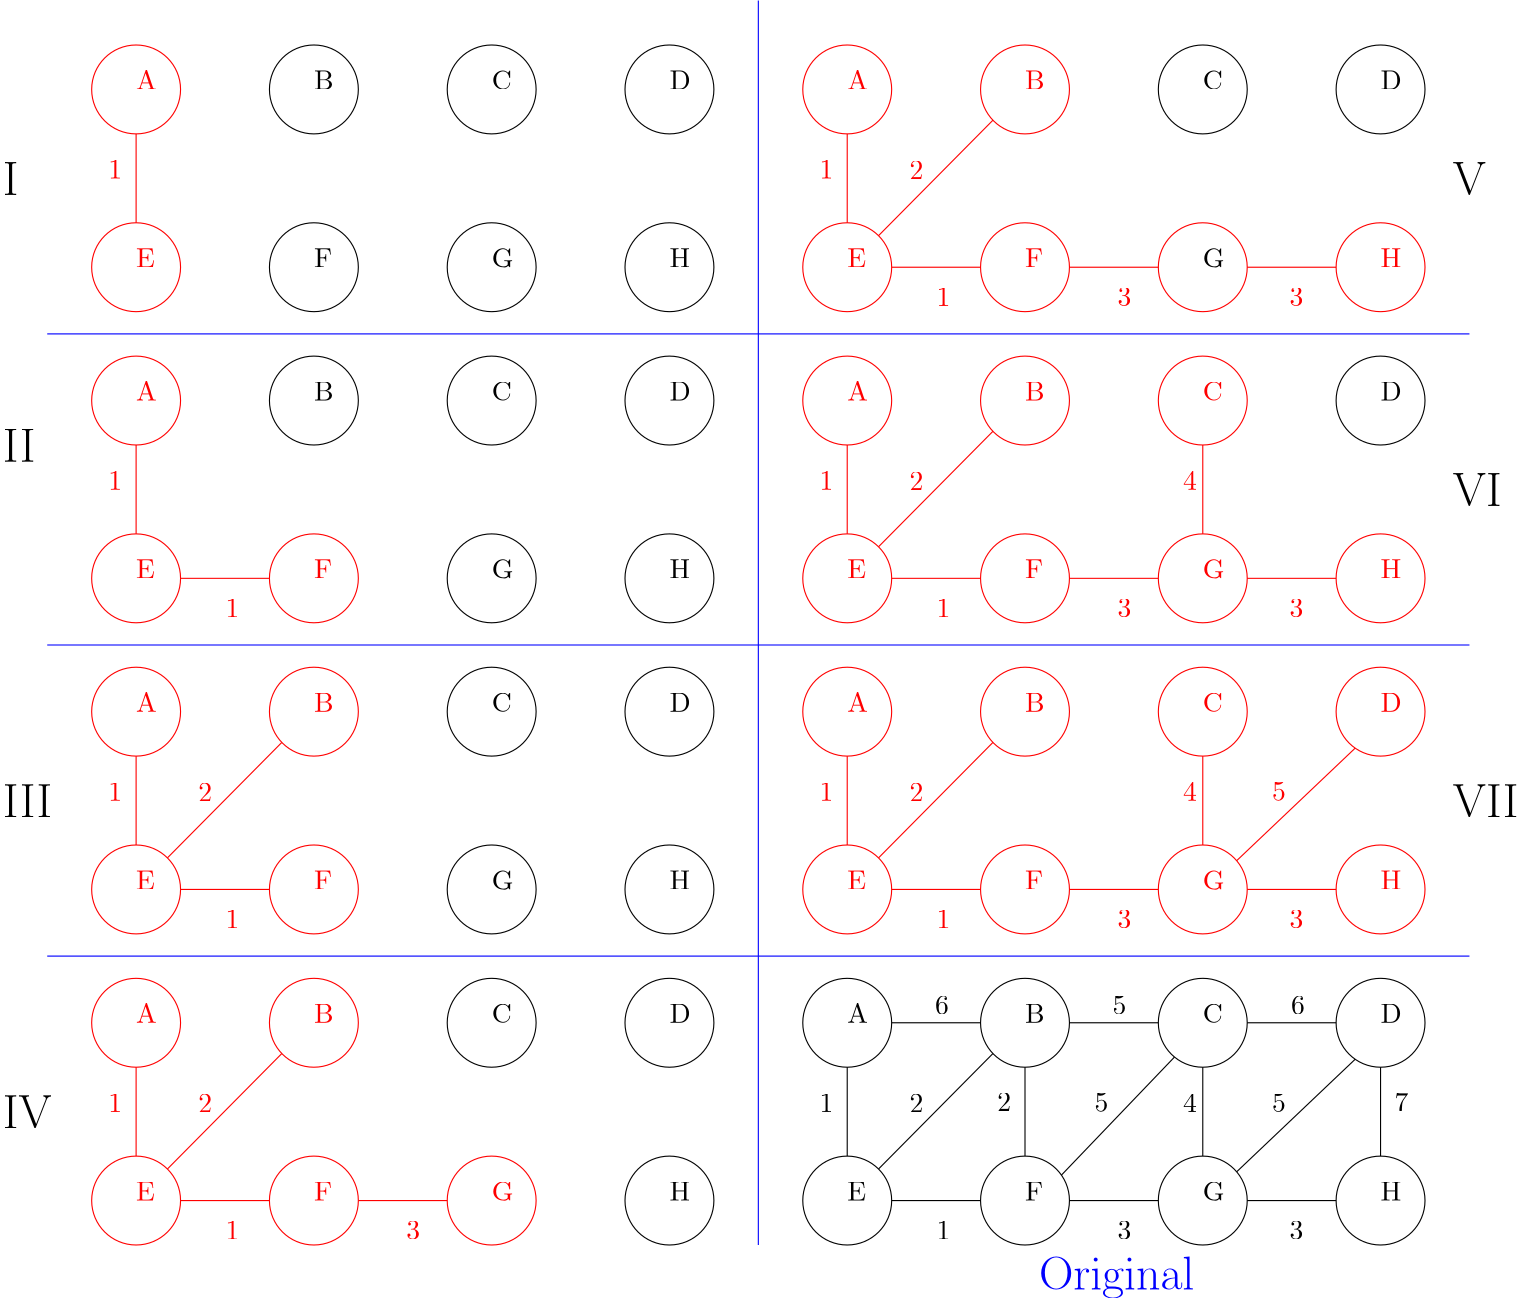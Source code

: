 <?xml version="1.0"?>
<!DOCTYPE ipe SYSTEM "ipe.dtd">
<ipe version="70206" creator="Ipe 7.2.7">
<info created="D:20181208023801" modified="D:20181209020028"/>
<ipestyle name="basic">
<symbol name="arrow/arc(spx)">
<path stroke="sym-stroke" fill="sym-stroke" pen="sym-pen">
0 0 m
-1 0.333 l
-1 -0.333 l
h
</path>
</symbol>
<symbol name="arrow/farc(spx)">
<path stroke="sym-stroke" fill="white" pen="sym-pen">
0 0 m
-1 0.333 l
-1 -0.333 l
h
</path>
</symbol>
<symbol name="arrow/ptarc(spx)">
<path stroke="sym-stroke" fill="sym-stroke" pen="sym-pen">
0 0 m
-1 0.333 l
-0.8 0 l
-1 -0.333 l
h
</path>
</symbol>
<symbol name="arrow/fptarc(spx)">
<path stroke="sym-stroke" fill="white" pen="sym-pen">
0 0 m
-1 0.333 l
-0.8 0 l
-1 -0.333 l
h
</path>
</symbol>
<symbol name="mark/circle(sx)" transformations="translations">
<path fill="sym-stroke">
0.6 0 0 0.6 0 0 e
0.4 0 0 0.4 0 0 e
</path>
</symbol>
<symbol name="mark/disk(sx)" transformations="translations">
<path fill="sym-stroke">
0.6 0 0 0.6 0 0 e
</path>
</symbol>
<symbol name="mark/fdisk(sfx)" transformations="translations">
<group>
<path fill="sym-fill">
0.5 0 0 0.5 0 0 e
</path>
<path fill="sym-stroke" fillrule="eofill">
0.6 0 0 0.6 0 0 e
0.4 0 0 0.4 0 0 e
</path>
</group>
</symbol>
<symbol name="mark/box(sx)" transformations="translations">
<path fill="sym-stroke" fillrule="eofill">
-0.6 -0.6 m
0.6 -0.6 l
0.6 0.6 l
-0.6 0.6 l
h
-0.4 -0.4 m
0.4 -0.4 l
0.4 0.4 l
-0.4 0.4 l
h
</path>
</symbol>
<symbol name="mark/square(sx)" transformations="translations">
<path fill="sym-stroke">
-0.6 -0.6 m
0.6 -0.6 l
0.6 0.6 l
-0.6 0.6 l
h
</path>
</symbol>
<symbol name="mark/fsquare(sfx)" transformations="translations">
<group>
<path fill="sym-fill">
-0.5 -0.5 m
0.5 -0.5 l
0.5 0.5 l
-0.5 0.5 l
h
</path>
<path fill="sym-stroke" fillrule="eofill">
-0.6 -0.6 m
0.6 -0.6 l
0.6 0.6 l
-0.6 0.6 l
h
-0.4 -0.4 m
0.4 -0.4 l
0.4 0.4 l
-0.4 0.4 l
h
</path>
</group>
</symbol>
<symbol name="mark/cross(sx)" transformations="translations">
<group>
<path fill="sym-stroke">
-0.43 -0.57 m
0.57 0.43 l
0.43 0.57 l
-0.57 -0.43 l
h
</path>
<path fill="sym-stroke">
-0.43 0.57 m
0.57 -0.43 l
0.43 -0.57 l
-0.57 0.43 l
h
</path>
</group>
</symbol>
<symbol name="arrow/fnormal(spx)">
<path stroke="sym-stroke" fill="white" pen="sym-pen">
0 0 m
-1 0.333 l
-1 -0.333 l
h
</path>
</symbol>
<symbol name="arrow/pointed(spx)">
<path stroke="sym-stroke" fill="sym-stroke" pen="sym-pen">
0 0 m
-1 0.333 l
-0.8 0 l
-1 -0.333 l
h
</path>
</symbol>
<symbol name="arrow/fpointed(spx)">
<path stroke="sym-stroke" fill="white" pen="sym-pen">
0 0 m
-1 0.333 l
-0.8 0 l
-1 -0.333 l
h
</path>
</symbol>
<symbol name="arrow/linear(spx)">
<path stroke="sym-stroke" pen="sym-pen">
-1 0.333 m
0 0 l
-1 -0.333 l
</path>
</symbol>
<symbol name="arrow/fdouble(spx)">
<path stroke="sym-stroke" fill="white" pen="sym-pen">
0 0 m
-1 0.333 l
-1 -0.333 l
h
-1 0 m
-2 0.333 l
-2 -0.333 l
h
</path>
</symbol>
<symbol name="arrow/double(spx)">
<path stroke="sym-stroke" fill="sym-stroke" pen="sym-pen">
0 0 m
-1 0.333 l
-1 -0.333 l
h
-1 0 m
-2 0.333 l
-2 -0.333 l
h
</path>
</symbol>
<pen name="heavier" value="0.8"/>
<pen name="fat" value="1.2"/>
<pen name="ultrafat" value="2"/>
<symbolsize name="large" value="5"/>
<symbolsize name="small" value="2"/>
<symbolsize name="tiny" value="1.1"/>
<arrowsize name="large" value="10"/>
<arrowsize name="small" value="5"/>
<arrowsize name="tiny" value="3"/>
<color name="red" value="1 0 0"/>
<color name="green" value="0 1 0"/>
<color name="blue" value="0 0 1"/>
<color name="yellow" value="1 1 0"/>
<color name="orange" value="1 0.647 0"/>
<color name="gold" value="1 0.843 0"/>
<color name="purple" value="0.627 0.125 0.941"/>
<color name="gray" value="0.745"/>
<color name="brown" value="0.647 0.165 0.165"/>
<color name="navy" value="0 0 0.502"/>
<color name="pink" value="1 0.753 0.796"/>
<color name="seagreen" value="0.18 0.545 0.341"/>
<color name="turquoise" value="0.251 0.878 0.816"/>
<color name="violet" value="0.933 0.51 0.933"/>
<color name="darkblue" value="0 0 0.545"/>
<color name="darkcyan" value="0 0.545 0.545"/>
<color name="darkgray" value="0.663"/>
<color name="darkgreen" value="0 0.392 0"/>
<color name="darkmagenta" value="0.545 0 0.545"/>
<color name="darkorange" value="1 0.549 0"/>
<color name="darkred" value="0.545 0 0"/>
<color name="lightblue" value="0.678 0.847 0.902"/>
<color name="lightcyan" value="0.878 1 1"/>
<color name="lightgray" value="0.827"/>
<color name="lightgreen" value="0.565 0.933 0.565"/>
<color name="lightyellow" value="1 1 0.878"/>
<dashstyle name="dashed" value="[4] 0"/>
<dashstyle name="dotted" value="[1 3] 0"/>
<dashstyle name="dash dotted" value="[4 2 1 2] 0"/>
<dashstyle name="dash dot dotted" value="[4 2 1 2 1 2] 0"/>
<textsize name="large" value="\large"/>
<textsize name="Large" value="\Large"/>
<textsize name="LARGE" value="\LARGE"/>
<textsize name="huge" value="\huge"/>
<textsize name="Huge" value="\Huge"/>
<textsize name="small" value="\small"/>
<textsize name="footnote" value="\footnotesize"/>
<textsize name="tiny" value="\tiny"/>
<textstyle name="center" begin="\begin{center}" end="\end{center}"/>
<textstyle name="itemize" begin="\begin{itemize}" end="\end{itemize}"/>
<textstyle name="item" begin="\begin{itemize}\item{}" end="\end{itemize}"/>
<gridsize name="4 pts" value="4"/>
<gridsize name="8 pts (~3 mm)" value="8"/>
<gridsize name="16 pts (~6 mm)" value="16"/>
<gridsize name="32 pts (~12 mm)" value="32"/>
<gridsize name="10 pts (~3.5 mm)" value="10"/>
<gridsize name="20 pts (~7 mm)" value="20"/>
<gridsize name="14 pts (~5 mm)" value="14"/>
<gridsize name="28 pts (~10 mm)" value="28"/>
<gridsize name="56 pts (~20 mm)" value="56"/>
<anglesize name="90 deg" value="90"/>
<anglesize name="60 deg" value="60"/>
<anglesize name="45 deg" value="45"/>
<anglesize name="30 deg" value="30"/>
<anglesize name="22.5 deg" value="22.5"/>
<opacity name="10%" value="0.1"/>
<opacity name="30%" value="0.3"/>
<opacity name="50%" value="0.5"/>
<opacity name="75%" value="0.75"/>
<tiling name="falling" angle="-60" step="4" width="1"/>
<tiling name="rising" angle="30" step="4" width="1"/>
</ipestyle>
<page>
<layer name="alpha"/>
<view layers="alpha" active="alpha"/>
<path layer="alpha" matrix="1 0 0 1 -64 0" stroke="red">
16 0 0 16 160 800 e
</path>
<path matrix="1 0 0 1 -64 0" stroke="black">
16 0 0 16 224 800 e
</path>
<path matrix="1 0 0 1 -64 0" stroke="black">
16 0 0 16 288 800 e
</path>
<path matrix="1 0 0 1 -128 0" stroke="black">
16 0 0 16 288 736 e
</path>
<path matrix="1 0 0 1 128 64" stroke="black">
16 0 0 16 160 736 e
</path>
<path matrix="1 0 0 1 64 64" stroke="black">
16 0 0 16 160 672 e
</path>
<path matrix="1 0 0 1 64 64" stroke="black">
16 0 0 16 224 672 e
</path>
<text matrix="1 0 0 1 -64 0" transformations="translations" pos="160 800" stroke="red" type="label" width="7.472" height="6.808" depth="0" valign="baseline">A</text>
<text matrix="1 0 0 1 -64 0" transformations="translations" pos="224 800" stroke="black" type="label" width="7.057" height="6.808" depth="0" valign="baseline">B</text>
<text matrix="1 0 0 1 -64 0" transformations="translations" pos="288 800" stroke="black" type="label" width="7.195" height="6.808" depth="0" valign="baseline">C</text>
<text matrix="1 0 0 1 128 64" transformations="translations" pos="160 736" stroke="black" type="label" width="7.61" height="6.808" depth="0" valign="baseline">D</text>
<text matrix="1 0 0 1 -128 0" transformations="translations" pos="288 736" stroke="black" type="label" width="6.503" height="6.808" depth="0" valign="baseline">F</text>
<text matrix="1 0 0 1 64 64" transformations="translations" pos="160 672" stroke="black" type="label" width="7.818" height="6.808" depth="0" valign="baseline">G</text>
<text matrix="1 0 0 1 64 64" transformations="translations" pos="224 672" stroke="black" type="label" width="7.472" height="6.808" depth="0" valign="baseline">H</text>
<path matrix="1 0 0 1 -192 0" stroke="red">
16 0 0 16 288 736 e
</path>
<text matrix="1 0 0 1 -192 0" transformations="translations" pos="288 736" stroke="red" type="label" width="6.78" height="6.808" depth="0" valign="baseline">E</text>
<path stroke="red">
96 784 m
96 752 l
</path>
<text matrix="1 0 0 1 -10 0" transformations="translations" pos="96 767.897" stroke="red" type="label" width="4.981" height="6.42" depth="0" valign="baseline">1</text>
<path matrix="1 0 0 1 -64 -112" stroke="red">
16 0 0 16 160 800 e
</path>
<path matrix="1 0 0 1 -64 -112" stroke="black">
16 0 0 16 224 800 e
</path>
<path matrix="1 0 0 1 -64 -112" stroke="black">
16 0 0 16 288 800 e
</path>
<path matrix="1 0 0 1 -128 -112" stroke="red">
16 0 0 16 288 736 e
</path>
<path matrix="1 0 0 1 128 -48" stroke="black">
16 0 0 16 160 736 e
</path>
<path matrix="1 0 0 1 64 -48" stroke="black">
16 0 0 16 160 672 e
</path>
<path matrix="1 0 0 1 64 -48" stroke="black">
16 0 0 16 224 672 e
</path>
<text matrix="1 0 0 1 -64 -112" transformations="translations" pos="160 800" stroke="red" type="label" width="7.472" height="6.808" depth="0" valign="baseline">A</text>
<text matrix="1 0 0 1 -64 -112" transformations="translations" pos="224 800" stroke="black" type="label" width="7.057" height="6.808" depth="0" valign="baseline">B</text>
<text matrix="1 0 0 1 -64 -112" transformations="translations" pos="288 800" stroke="black" type="label" width="7.195" height="6.808" depth="0" valign="baseline">C</text>
<text matrix="1 0 0 1 128 -48" transformations="translations" pos="160 736" stroke="black" type="label" width="7.61" height="6.808" depth="0" valign="baseline">D</text>
<text matrix="1 0 0 1 -128 -112" transformations="translations" pos="288 736" stroke="red" type="label" width="6.503" height="6.808" depth="0" valign="baseline">F</text>
<text matrix="1 0 0 1 64 -48" transformations="translations" pos="160 672" stroke="black" type="label" width="7.818" height="6.808" depth="0" valign="baseline">G</text>
<text matrix="1 0 0 1 64 -48" transformations="translations" pos="224 672" stroke="black" type="label" width="7.472" height="6.808" depth="0" valign="baseline">H</text>
<path matrix="1 0 0 1 -192 -112" stroke="red">
16 0 0 16 288 736 e
</path>
<text matrix="1 0 0 1 -192 -112" transformations="translations" pos="288 736" stroke="red" type="label" width="6.78" height="6.808" depth="0" valign="baseline">E</text>
<path matrix="1 0 0 1 0 -112" stroke="red">
96 784 m
96 752 l
</path>
<text matrix="1 0 0 1 -10 -112" transformations="translations" pos="96 767.897" stroke="red" type="label" width="4.981" height="6.42" depth="0" valign="baseline">1</text>
<path matrix="1 0 0 1 0 -112" stroke="red">
112 736 m
144 736 l
</path>
<text matrix="1 0 0 1 0 -126" transformations="translations" pos="128.158 736" stroke="red" type="label" width="4.981" height="6.42" depth="0" valign="baseline">1</text>
<path matrix="1 0 0 1 -64 -224" stroke="red">
16 0 0 16 160 800 e
</path>
<path matrix="1 0 0 1 -64 -224" stroke="red">
16 0 0 16 224 800 e
</path>
<path matrix="1 0 0 1 -64 -224" stroke="black">
16 0 0 16 288 800 e
</path>
<path matrix="1 0 0 1 -128 -224" stroke="red">
16 0 0 16 288 736 e
</path>
<path matrix="1 0 0 1 128 -160" stroke="black">
16 0 0 16 160 736 e
</path>
<path matrix="1 0 0 1 64 -160" stroke="black">
16 0 0 16 160 672 e
</path>
<path matrix="1 0 0 1 64 -160" stroke="black">
16 0 0 16 224 672 e
</path>
<text matrix="1 0 0 1 -64 -224" transformations="translations" pos="160 800" stroke="red" type="label" width="7.472" height="6.808" depth="0" valign="baseline">A</text>
<text matrix="1 0 0 1 -64 -224" transformations="translations" pos="224 800" stroke="red" type="label" width="7.057" height="6.808" depth="0" valign="baseline">B</text>
<text matrix="1 0 0 1 -64 -224" transformations="translations" pos="288 800" stroke="black" type="label" width="7.195" height="6.808" depth="0" valign="baseline">C</text>
<text matrix="1 0 0 1 128 -160" transformations="translations" pos="160 736" stroke="black" type="label" width="7.61" height="6.808" depth="0" valign="baseline">D</text>
<text matrix="1 0 0 1 -128 -224" transformations="translations" pos="288 736" stroke="red" type="label" width="6.503" height="6.808" depth="0" valign="baseline">F</text>
<text matrix="1 0 0 1 64 -160" transformations="translations" pos="160 672" stroke="black" type="label" width="7.818" height="6.808" depth="0" valign="baseline">G</text>
<text matrix="1 0 0 1 64 -160" transformations="translations" pos="224 672" stroke="black" type="label" width="7.472" height="6.808" depth="0" valign="baseline">H</text>
<path matrix="1 0 0 1 -192 -224" stroke="red">
16 0 0 16 288 736 e
</path>
<text matrix="1 0 0 1 -192 -224" transformations="translations" pos="288 736" stroke="red" type="label" width="6.78" height="6.808" depth="0" valign="baseline">E</text>
<path matrix="1 0 0 1 0 -224" stroke="red">
96 784 m
96 752 l
</path>
<text matrix="1 0 0 1 -10 -224" transformations="translations" pos="96 767.897" stroke="red" type="label" width="4.981" height="6.42" depth="0" valign="baseline">1</text>
<path matrix="1 0 0 1 0 -224" stroke="red">
112 736 m
144 736 l
</path>
<text matrix="1 0 0 1 0 -238" transformations="translations" pos="128.158 736" stroke="red" type="label" width="4.981" height="6.42" depth="0" valign="baseline">1</text>
<text matrix="1 0 0 1 0 -6" transformations="translations" pos="48 768" stroke="black" type="label" width="5.64" height="11.761" depth="0" valign="baseline" size="LARGE">I</text>
<text matrix="1 0 0 1 0 -102" transformations="translations" pos="48 768" stroke="black" type="label" width="11.73" height="11.761" depth="0" valign="baseline" size="LARGE">II</text>
<text matrix="1 0 0 1 0 -230" transformations="translations" pos="48 768" stroke="black" type="label" width="17.819" height="11.761" depth="0" valign="baseline" size="LARGE">III</text>
<path matrix="1 0 0 1 0 -224" stroke="red">
107.267 747.361 m
148.45 788.928 l
</path>
<text matrix="1 0 0 1 -10 -225" transformations="translations" pos="128.411 768.702" stroke="red" type="label" width="4.981" height="6.42" depth="0" valign="baseline">2</text>
<path matrix="1 0 0 1 -64 -336" stroke="red">
16 0 0 16 160 800 e
</path>
<path matrix="1 0 0 1 -64 -336" stroke="red">
16 0 0 16 224 800 e
</path>
<path matrix="1 0 0 1 -64 -336" stroke="black">
16 0 0 16 288 800 e
</path>
<path matrix="1 0 0 1 -128 -336" stroke="red">
16 0 0 16 288 736 e
</path>
<path matrix="1 0 0 1 128 -272" stroke="black">
16 0 0 16 160 736 e
</path>
<path matrix="1 0 0 1 64 -272" stroke="red">
16 0 0 16 160 672 e
</path>
<path matrix="1 0 0 1 64 -272" stroke="black">
16 0 0 16 224 672 e
</path>
<text matrix="1 0 0 1 -64 -336" transformations="translations" pos="160 800" stroke="red" type="label" width="7.472" height="6.808" depth="0" valign="baseline">A</text>
<text matrix="1 0 0 1 -64 -336" transformations="translations" pos="224 800" stroke="red" type="label" width="7.057" height="6.808" depth="0" valign="baseline">B</text>
<text matrix="1 0 0 1 -64 -336" transformations="translations" pos="288 800" stroke="black" type="label" width="7.195" height="6.808" depth="0" valign="baseline">C</text>
<text matrix="1 0 0 1 128 -272" transformations="translations" pos="160 736" stroke="black" type="label" width="7.61" height="6.808" depth="0" valign="baseline">D</text>
<text matrix="1 0 0 1 -128 -336" transformations="translations" pos="288 736" stroke="red" type="label" width="6.503" height="6.808" depth="0" valign="baseline">F</text>
<text matrix="1 0 0 1 64 -272" transformations="translations" pos="160 672" stroke="red" type="label" width="7.818" height="6.808" depth="0" valign="baseline">G</text>
<text matrix="1 0 0 1 64 -272" transformations="translations" pos="224 672" stroke="black" type="label" width="7.472" height="6.808" depth="0" valign="baseline">H</text>
<path matrix="1 0 0 1 -192 -336" stroke="red">
16 0 0 16 288 736 e
</path>
<text matrix="1 0 0 1 -192 -336" transformations="translations" pos="288 736" stroke="red" type="label" width="6.78" height="6.808" depth="0" valign="baseline">E</text>
<path matrix="1 0 0 1 0 -336" stroke="red">
96 784 m
96 752 l
</path>
<text matrix="1 0 0 1 -10 -336" transformations="translations" pos="96 767.897" stroke="red" type="label" width="4.981" height="6.42" depth="0" valign="baseline">1</text>
<path matrix="1 0 0 1 0 -336" stroke="red">
112 736 m
144 736 l
</path>
<text matrix="1 0 0 1 0 -350" transformations="translations" pos="128.158 736" stroke="red" type="label" width="4.981" height="6.42" depth="0" valign="baseline">1</text>
<text matrix="1 0 0 1 0 -342" transformations="translations" pos="48 768" stroke="black" type="label" width="17.576" height="11.761" depth="0" valign="baseline" size="LARGE">IV</text>
<path matrix="1 0 0 1 0 -336" stroke="red">
107.267 747.361 m
148.45 788.928 l
</path>
<text matrix="1 0 0 1 -10 -337" transformations="translations" pos="128.411 768.702" stroke="red" type="label" width="4.981" height="6.42" depth="0" valign="baseline">2</text>
<path matrix="1 0 0 1 0 -336" stroke="red">
176 736 m
208 736 l
</path>
<text matrix="1 0 0 1 0 -350" transformations="translations" pos="193.275 736" stroke="red" type="label" width="4.981" height="6.42" depth="0" valign="baseline">3</text>
<path matrix="1 0 0 1 192 0" stroke="red">
16 0 0 16 160 800 e
</path>
<path matrix="1 0 0 1 192 0" stroke="red">
16 0 0 16 224 800 e
</path>
<path matrix="1 0 0 1 192 0" stroke="black">
16 0 0 16 288 800 e
</path>
<path matrix="1 0 0 1 128 0" stroke="red">
16 0 0 16 288 736 e
</path>
<path matrix="1 0 0 1 384 64" stroke="black">
16 0 0 16 160 736 e
</path>
<path matrix="1 0 0 1 320 64" stroke="red">
16 0 0 16 160 672 e
</path>
<path matrix="1 0 0 1 320 64" stroke="red">
16 0 0 16 224 672 e
</path>
<text matrix="1 0 0 1 192 0" transformations="translations" pos="160 800" stroke="red" type="label" width="7.472" height="6.808" depth="0" valign="baseline">A</text>
<text matrix="1 0 0 1 192 0" transformations="translations" pos="224 800" stroke="red" type="label" width="7.057" height="6.808" depth="0" valign="baseline">B</text>
<text matrix="1 0 0 1 192 0" transformations="translations" pos="288 800" stroke="black" type="label" width="7.195" height="6.808" depth="0" valign="baseline">C</text>
<text matrix="1 0 0 1 384 64" transformations="translations" pos="160 736" stroke="black" type="label" width="7.61" height="6.808" depth="0" valign="baseline">D</text>
<text matrix="1 0 0 1 128 0" transformations="translations" pos="288 736" stroke="red" type="label" width="6.503" height="6.808" depth="0" valign="baseline">F</text>
<text matrix="1 0 0 1 320 64" transformations="translations" pos="160 672" stroke="black" type="label" width="7.818" height="6.808" depth="0" valign="baseline">G</text>
<text matrix="1 0 0 1 320 64" transformations="translations" pos="224 672" stroke="red" type="label" width="7.472" height="6.808" depth="0" valign="baseline">H</text>
<path matrix="1 0 0 1 64 0" stroke="red">
16 0 0 16 288 736 e
</path>
<text matrix="1 0 0 1 64 0" transformations="translations" pos="288 736" stroke="red" type="label" width="6.78" height="6.808" depth="0" valign="baseline">E</text>
<path matrix="1 0 0 1 256 0" stroke="red">
96 784 m
96 752 l
</path>
<text matrix="1 0 0 1 246 0" transformations="translations" pos="96 767.897" stroke="red" type="label" width="4.981" height="6.42" depth="0" valign="baseline">1</text>
<path matrix="1 0 0 1 256 0" stroke="red">
112 736 m
144 736 l
</path>
<text matrix="1 0 0 1 256 -14" transformations="translations" pos="128.158 736" stroke="red" type="label" width="4.981" height="6.42" depth="0" valign="baseline">1</text>
<text matrix="1 0 0 1 522 -6" transformations="translations" pos="48 768" stroke="black" type="label" width="11.936" height="11.761" depth="0" valign="baseline" size="LARGE">V</text>
<path matrix="1 0 0 1 256 0" stroke="red">
107.267 747.361 m
148.45 788.928 l
</path>
<text matrix="1 0 0 1 246 -1" transformations="translations" pos="128.411 768.702" stroke="red" type="label" width="4.981" height="6.42" depth="0" valign="baseline">2</text>
<path matrix="1 0 0 1 256 0" stroke="red">
176 736 m
208 736 l
</path>
<text matrix="1 0 0 1 256 -14" transformations="translations" pos="193.275 736" stroke="red" type="label" width="4.981" height="6.42" depth="0" valign="baseline">3</text>
<path matrix="1 0 0 1 256 0" stroke="red">
240 736 m
272 736 l
</path>
<text matrix="1 0 0 1 256 -14" transformations="translations" pos="255.206 736" stroke="red" type="label" width="4.981" height="6.42" depth="0" valign="baseline">3</text>
<path matrix="1 0 0 1 192 -112" stroke="red">
16 0 0 16 160 800 e
</path>
<path matrix="1 0 0 1 192 -112" stroke="red">
16 0 0 16 224 800 e
</path>
<path matrix="1 0 0 1 192 -112" stroke="red">
16 0 0 16 288 800 e
</path>
<path matrix="1 0 0 1 128 -112" stroke="red">
16 0 0 16 288 736 e
</path>
<path matrix="1 0 0 1 384 -48" stroke="black">
16 0 0 16 160 736 e
</path>
<path matrix="1 0 0 1 320 -48" stroke="red">
16 0 0 16 160 672 e
</path>
<path matrix="1 0 0 1 320 -48" stroke="red">
16 0 0 16 224 672 e
</path>
<text matrix="1 0 0 1 192 -112" transformations="translations" pos="160 800" stroke="red" type="label" width="7.472" height="6.808" depth="0" valign="baseline">A</text>
<text matrix="1 0 0 1 192 -112" transformations="translations" pos="224 800" stroke="red" type="label" width="7.057" height="6.808" depth="0" valign="baseline">B</text>
<text matrix="1 0 0 1 192 -112" transformations="translations" pos="288 800" stroke="red" type="label" width="7.195" height="6.808" depth="0" valign="baseline">C</text>
<text matrix="1 0 0 1 384 -48" transformations="translations" pos="160 736" stroke="black" type="label" width="7.61" height="6.808" depth="0" valign="baseline">D</text>
<text matrix="1 0 0 1 128 -112" transformations="translations" pos="288 736" stroke="red" type="label" width="6.503" height="6.808" depth="0" valign="baseline">F</text>
<text matrix="1 0 0 1 320 -48" transformations="translations" pos="160 672" stroke="red" type="label" width="7.818" height="6.808" depth="0" valign="baseline">G</text>
<text matrix="1 0 0 1 320 -48" transformations="translations" pos="224 672" stroke="red" type="label" width="7.472" height="6.808" depth="0" valign="baseline">H</text>
<path matrix="1 0 0 1 64 -112" stroke="red">
16 0 0 16 288 736 e
</path>
<text matrix="1 0 0 1 64 -112" transformations="translations" pos="288 736" stroke="red" type="label" width="6.78" height="6.808" depth="0" valign="baseline">E</text>
<path matrix="1 0 0 1 256 -112" stroke="red">
96 784 m
96 752 l
</path>
<text matrix="1 0 0 1 246 -112" transformations="translations" pos="96 767.897" stroke="red" type="label" width="4.981" height="6.42" depth="0" valign="baseline">1</text>
<path matrix="1 0 0 1 256 -112" stroke="red">
112 736 m
144 736 l
</path>
<text matrix="1 0 0 1 256 -126" transformations="translations" pos="128.158 736" stroke="red" type="label" width="4.981" height="6.42" depth="0" valign="baseline">1</text>
<text matrix="1 0 0 1 522 -118" transformations="translations" pos="48 768" stroke="black" type="label" width="17.576" height="11.761" depth="0" valign="baseline" size="LARGE">VI</text>
<path matrix="1 0 0 1 256 -112" stroke="red">
107.267 747.361 m
148.45 788.928 l
</path>
<text matrix="1 0 0 1 246 -113" transformations="translations" pos="128.411 768.702" stroke="red" type="label" width="4.981" height="6.42" depth="0" valign="baseline">2</text>
<path matrix="1 0 0 1 256 -112" stroke="red">
176 736 m
208 736 l
</path>
<text matrix="1 0 0 1 256 -126" transformations="translations" pos="193.275 736" stroke="red" type="label" width="4.981" height="6.42" depth="0" valign="baseline">3</text>
<path matrix="1 0 0 1 256 -112" stroke="red">
240 736 m
272 736 l
</path>
<text matrix="1 0 0 1 256 -126" transformations="translations" pos="255.206 736" stroke="red" type="label" width="4.981" height="6.42" depth="0" valign="baseline">3</text>
<path matrix="1 0 0 1 256 -112" stroke="red">
224 784 m
224 752 l
</path>
<text matrix="1 0 0 1 214 -112" transformations="translations" pos="258.889 767.903" stroke="red" type="label" width="4.981" height="6.42" depth="0" valign="baseline">4</text>
<path matrix="1 0 0 1 192 -224" stroke="red">
16 0 0 16 160 800 e
</path>
<path matrix="1 0 0 1 192 -224" stroke="red">
16 0 0 16 224 800 e
</path>
<path matrix="1 0 0 1 192 -224" stroke="red">
16 0 0 16 288 800 e
</path>
<path matrix="1 0 0 1 128 -224" stroke="red">
16 0 0 16 288 736 e
</path>
<path matrix="1 0 0 1 384 -160" stroke="red">
16 0 0 16 160 736 e
</path>
<path matrix="1 0 0 1 320 -160" stroke="red">
16 0 0 16 160 672 e
</path>
<path matrix="1 0 0 1 320 -160" stroke="red">
16 0 0 16 224 672 e
</path>
<text matrix="1 0 0 1 192 -224" transformations="translations" pos="160 800" stroke="red" type="label" width="7.472" height="6.808" depth="0" valign="baseline">A</text>
<text matrix="1 0 0 1 192 -224" transformations="translations" pos="224 800" stroke="red" type="label" width="7.057" height="6.808" depth="0" valign="baseline">B</text>
<text matrix="1 0 0 1 192 -224" transformations="translations" pos="288 800" stroke="red" type="label" width="7.195" height="6.808" depth="0" valign="baseline">C</text>
<text matrix="1 0 0 1 384 -160" transformations="translations" pos="160 736" stroke="red" type="label" width="7.61" height="6.808" depth="0" valign="baseline">D</text>
<text matrix="1 0 0 1 128 -224" transformations="translations" pos="288 736" stroke="red" type="label" width="6.503" height="6.808" depth="0" valign="baseline">F</text>
<text matrix="1 0 0 1 320 -160" transformations="translations" pos="160 672" stroke="red" type="label" width="7.818" height="6.808" depth="0" valign="baseline">G</text>
<text matrix="1 0 0 1 320 -160" transformations="translations" pos="224 672" stroke="red" type="label" width="7.472" height="6.808" depth="0" valign="baseline">H</text>
<path matrix="1 0 0 1 64 -224" stroke="red">
16 0 0 16 288 736 e
</path>
<text matrix="1 0 0 1 64 -224" transformations="translations" pos="288 736" stroke="red" type="label" width="6.78" height="6.808" depth="0" valign="baseline">E</text>
<path matrix="1 0 0 1 256 -224" stroke="red">
96 784 m
96 752 l
</path>
<text matrix="1 0 0 1 246 -224" transformations="translations" pos="96 767.897" stroke="red" type="label" width="4.981" height="6.42" depth="0" valign="baseline">1</text>
<path matrix="1 0 0 1 256 -224" stroke="red">
112 736 m
144 736 l
</path>
<text matrix="1 0 0 1 256 -238" transformations="translations" pos="128.158 736" stroke="red" type="label" width="4.981" height="6.42" depth="0" valign="baseline">1</text>
<text matrix="1 0 0 1 522 -230" transformations="translations" pos="48 768" stroke="black" type="label" width="23.665" height="11.761" depth="0" valign="baseline" size="LARGE">VII</text>
<path matrix="1 0 0 1 256 -224" stroke="red">
107.267 747.361 m
148.45 788.928 l
</path>
<text matrix="1 0 0 1 246 -225" transformations="translations" pos="128.411 768.702" stroke="red" type="label" width="4.981" height="6.42" depth="0" valign="baseline">2</text>
<path matrix="1 0 0 1 256 -224" stroke="red">
176 736 m
208 736 l
</path>
<text matrix="1 0 0 1 256 -238" transformations="translations" pos="193.275 736" stroke="red" type="label" width="4.981" height="6.42" depth="0" valign="baseline">3</text>
<path matrix="1 0 0 1 256 -224" stroke="red">
240 736 m
272 736 l
</path>
<text matrix="1 0 0 1 256 -238" transformations="translations" pos="255.206 736" stroke="red" type="label" width="4.981" height="6.42" depth="0" valign="baseline">3</text>
<path matrix="1 0 0 1 256 -224" stroke="red">
224 784 m
224 752 l
</path>
<text matrix="1 0 0 1 214 -224" transformations="translations" pos="258.889 767.903" stroke="red" type="label" width="4.981" height="6.42" depth="0" valign="baseline">4</text>
<path matrix="1 0 0 1 256 -224" stroke="red">
278.858 786.869 m
236.198 746.354 l
</path>
<text matrix="1 0 0 1 246 -224" transformations="translations" pos="258.889 767.903" stroke="red" type="label" width="4.981" height="6.42" depth="0" valign="baseline">5</text>
<path stroke="blue">
320 832 m
320 384 l
</path>
<path matrix="1 0 0 1 0 8" stroke="blue">
64 704 m
576 704 l
</path>
<path matrix="1 0 0 1 0 -104" stroke="blue">
64 704 m
576 704 l
</path>
<path matrix="1 0 0 1 0 -216" stroke="blue">
64 704 m
576 704 l
</path>
<path matrix="1 0 0 1 192 -336" stroke="black">
16 0 0 16 160 800 e
</path>
<path matrix="1 0 0 1 192 -336" stroke="black">
16 0 0 16 224 800 e
</path>
<path matrix="1 0 0 1 192 -336" stroke="black">
16 0 0 16 288 800 e
</path>
<path matrix="1 0 0 1 128 -336" stroke="black">
16 0 0 16 288 736 e
</path>
<path matrix="1 0 0 1 384 -272" stroke="black">
16 0 0 16 160 736 e
</path>
<path matrix="1 0 0 1 320 -272" stroke="black">
16 0 0 16 160 672 e
</path>
<path matrix="1 0 0 1 320 -272" stroke="black">
16 0 0 16 224 672 e
</path>
<text matrix="1 0 0 1 192 -336" transformations="translations" pos="160 800" stroke="black" type="label" width="7.472" height="6.808" depth="0" valign="baseline">A</text>
<text matrix="1 0 0 1 192 -336" transformations="translations" pos="224 800" stroke="black" type="label" width="7.057" height="6.808" depth="0" valign="baseline">B</text>
<text matrix="1 0 0 1 192 -336" transformations="translations" pos="288 800" stroke="black" type="label" width="7.195" height="6.808" depth="0" valign="baseline">C</text>
<text matrix="1 0 0 1 384 -272" transformations="translations" pos="160 736" stroke="black" type="label" width="7.61" height="6.808" depth="0" valign="baseline">D</text>
<text matrix="1 0 0 1 128 -336" transformations="translations" pos="288 736" stroke="black" type="label" width="6.503" height="6.808" depth="0" valign="baseline">F</text>
<text matrix="1 0 0 1 320 -272" transformations="translations" pos="160 672" stroke="black" type="label" width="7.818" height="6.808" depth="0" valign="baseline">G</text>
<text matrix="1 0 0 1 320 -272" transformations="translations" pos="224 672" stroke="black" type="label" width="7.472" height="6.808" depth="0" valign="baseline">H</text>
<path matrix="1 0 0 1 64 -336" stroke="black">
16 0 0 16 288 736 e
</path>
<text matrix="1 0 0 1 64 -336" transformations="translations" pos="288 736" stroke="black" type="label" width="6.78" height="6.808" depth="0" valign="baseline">E</text>
<path matrix="1 0 0 1 256 -336" stroke="black">
112 800 m
144 800 l
</path>
<path matrix="1 0 0 1 256 -336" stroke="black">
176 800 m
208 800 l
</path>
<path matrix="1 0 0 1 256 -336" stroke="black">
240 800 m
272 800 l
</path>
<path matrix="1 0 0 1 256 -336" stroke="black">
96 784 m
96 752 l
</path>
<path matrix="1 0 0 1 256 -336" stroke="black">
160 784 m
160 752 l
</path>
<path matrix="1 0 0 1 256 -336" stroke="black">
224 784 m
224 752 l
</path>
<path matrix="1 0 0 1 256 -336" stroke="black">
288 784 m
288 752 l
</path>
<path matrix="1 0 0 1 256 -336" stroke="black">
240 736 m
272 736 l
</path>
<path matrix="1 0 0 1 256 -336" stroke="black">
176 736 m
208 736 l
</path>
<path matrix="1 0 0 1 256 -336" stroke="black">
112 736 m
144 736 l
</path>
<path matrix="1 0 0 1 256 -336" stroke="black">
107.267 747.361 m
148.45 788.928 l
</path>
<path matrix="1 0 0 1 256 -336" stroke="black">
213.811 787.663 m
173.114 745.166 l
</path>
<path matrix="1 0 0 1 256 -336" stroke="black">
278.858 786.869 m
236.198 746.354 l
</path>
<text matrix="1 0 0 1 246 -336" transformations="translations" pos="96 767.897" stroke="black" type="label" width="4.981" height="6.42" depth="0" valign="baseline">1</text>
<text matrix="1 0 0 1 246 -337" transformations="translations" pos="128.411 768.702" stroke="black" type="label" width="4.981" height="6.42" depth="0" valign="baseline">2</text>
<text matrix="1 0 0 1 246 -336" transformations="translations" pos="160 768.251" stroke="black" type="label" width="4.981" height="6.42" depth="0" valign="baseline">2</text>
<text matrix="1 0 0 1 246 -336" transformations="translations" pos="194.978 767.998" stroke="black" type="label" width="4.981" height="6.42" depth="0" valign="baseline">5</text>
<text matrix="1 0 0 1 246 -336" transformations="translations" pos="258.889 767.903" stroke="black" type="label" width="4.981" height="6.42" depth="0" valign="baseline">5</text>
<text matrix="1 0 0 1 261 -336" transformations="translations" pos="288 768.074" stroke="black" type="label" width="4.981" height="6.42" depth="0" valign="baseline">7</text>
<text matrix="1 0 0 1 256 -333" transformations="translations" pos="127.627 800" stroke="black" type="label" width="4.981" height="6.42" depth="0" valign="baseline">6</text>
<text matrix="1 0 0 1 256 -333" transformations="translations" pos="191.505 800" stroke="black" type="label" width="4.981" height="6.42" depth="0" valign="baseline">5</text>
<text matrix="1 0 0 1 256 -333" transformations="translations" pos="255.737 800" stroke="black" type="label" width="4.981" height="6.42" depth="0" valign="baseline">6</text>
<text matrix="1 0 0 1 256 -350" transformations="translations" pos="128.158 736" stroke="black" type="label" width="4.981" height="6.42" depth="0" valign="baseline">1</text>
<text matrix="1 0 0 1 256 -350" transformations="translations" pos="193.275 736" stroke="black" type="label" width="4.981" height="6.42" depth="0" valign="baseline">3</text>
<text matrix="1 0 0 1 256 -350" transformations="translations" pos="255.206 736" stroke="black" type="label" width="4.981" height="6.42" depth="0" valign="baseline">3</text>
<text matrix="1 0 0 1 214 -336" transformations="translations" pos="258.889 767.903" stroke="black" type="label" width="4.981" height="6.42" depth="0" valign="baseline">4</text>
<text matrix="1 0 0 1 5 0" transformations="translations" pos="416 368" stroke="blue" type="label" width="55.967" height="11.954" depth="3.35" valign="baseline" size="LARGE">Original</text>
</page>
</ipe>
